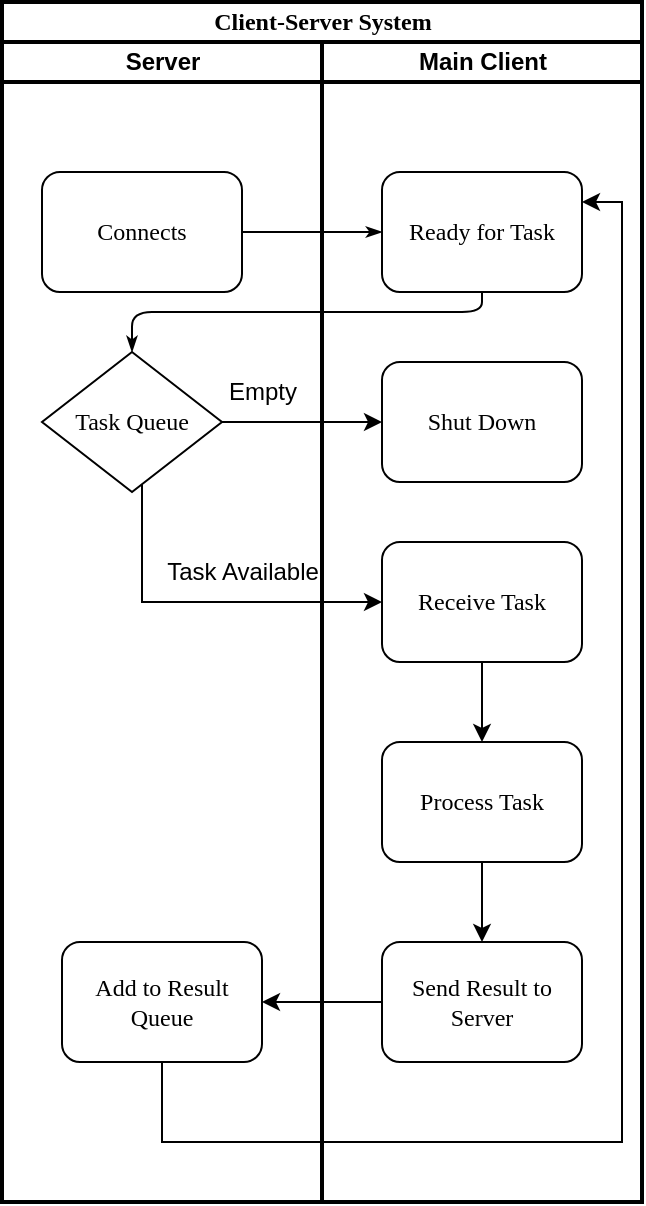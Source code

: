 <mxfile version="20.8.10" type="device"><diagram name="Page-1" id="74e2e168-ea6b-b213-b513-2b3c1d86103e"><mxGraphModel dx="915" dy="683" grid="1" gridSize="10" guides="1" tooltips="1" connect="1" arrows="1" fold="1" page="1" pageScale="1" pageWidth="1100" pageHeight="850" background="none" math="0" shadow="0"><root><mxCell id="0"/><mxCell id="1" parent="0"/><mxCell id="77e6c97f196da883-1" value="&lt;font style=&quot;font-size: 12px;&quot;&gt;Client-Server System&lt;/font&gt;" style="swimlane;html=1;childLayout=stackLayout;startSize=20;rounded=0;shadow=0;labelBackgroundColor=none;strokeWidth=2;fontFamily=Verdana;fontSize=8;align=center;" parent="1" vertex="1"><mxGeometry x="70" y="40" width="320" height="600" as="geometry"><mxRectangle x="70" y="40" width="180" height="30" as="alternateBounds"/></mxGeometry></mxCell><mxCell id="77e6c97f196da883-26" style="edgeStyle=orthogonalEdgeStyle;rounded=1;html=1;labelBackgroundColor=none;startArrow=none;startFill=0;startSize=5;endArrow=classicThin;endFill=1;endSize=5;jettySize=auto;orthogonalLoop=1;strokeWidth=1;fontFamily=Verdana;fontSize=8" parent="77e6c97f196da883-1" source="77e6c97f196da883-8" target="77e6c97f196da883-11" edge="1"><mxGeometry relative="1" as="geometry"/></mxCell><mxCell id="77e6c97f196da883-27" style="edgeStyle=orthogonalEdgeStyle;rounded=1;html=1;labelBackgroundColor=none;startArrow=none;startFill=0;startSize=5;endArrow=classicThin;endFill=1;endSize=5;jettySize=auto;orthogonalLoop=1;strokeWidth=1;fontFamily=Verdana;fontSize=8;entryX=0.5;entryY=0;entryDx=0;entryDy=0;" parent="77e6c97f196da883-1" source="77e6c97f196da883-11" target="BAwkjokUW1Bv3IB4HBYI-1" edge="1"><mxGeometry relative="1" as="geometry"><Array as="points"><mxPoint x="240" y="155"/><mxPoint x="65" y="155"/></Array><mxPoint x="70" y="175" as="targetPoint"/></mxGeometry></mxCell><mxCell id="77e6c97f196da883-2" value="Server" style="swimlane;html=1;startSize=20;strokeWidth=2;" parent="77e6c97f196da883-1" vertex="1"><mxGeometry y="20" width="160" height="580" as="geometry"><mxRectangle y="20" width="40" height="730" as="alternateBounds"/></mxGeometry></mxCell><mxCell id="77e6c97f196da883-8" value="&lt;font style=&quot;font-size: 12px;&quot;&gt;Connects&lt;/font&gt;" style="rounded=1;whiteSpace=wrap;html=1;shadow=0;labelBackgroundColor=none;strokeWidth=1;fontFamily=Verdana;fontSize=8;align=center;" parent="77e6c97f196da883-2" vertex="1"><mxGeometry x="20" y="65" width="100" height="60" as="geometry"/></mxCell><mxCell id="BAwkjokUW1Bv3IB4HBYI-1" value="&lt;font style=&quot;font-size: 12px;&quot;&gt;Task Queue&lt;/font&gt;" style="rhombus;whiteSpace=wrap;html=1;rounded=0;shadow=0;labelBackgroundColor=none;strokeWidth=1;fontFamily=Verdana;fontSize=8;align=center;" vertex="1" parent="77e6c97f196da883-2"><mxGeometry x="20" y="155" width="90" height="70" as="geometry"/></mxCell><mxCell id="BAwkjokUW1Bv3IB4HBYI-8" value="Task Available&lt;br&gt;" style="text;html=1;align=center;verticalAlign=middle;resizable=0;points=[];autosize=1;strokeColor=none;fillColor=none;" vertex="1" parent="77e6c97f196da883-2"><mxGeometry x="70" y="250" width="100" height="30" as="geometry"/></mxCell><mxCell id="BAwkjokUW1Bv3IB4HBYI-7" value="Empty" style="text;html=1;align=center;verticalAlign=middle;resizable=0;points=[];autosize=1;strokeColor=none;fillColor=none;" vertex="1" parent="77e6c97f196da883-2"><mxGeometry x="100" y="160" width="60" height="30" as="geometry"/></mxCell><mxCell id="BAwkjokUW1Bv3IB4HBYI-13" value="&lt;font style=&quot;font-size: 12px;&quot;&gt;Add to Result Queue&lt;/font&gt;" style="rounded=1;whiteSpace=wrap;html=1;shadow=0;labelBackgroundColor=none;strokeWidth=1;fontFamily=Verdana;fontSize=8;align=center;" vertex="1" parent="77e6c97f196da883-2"><mxGeometry x="30" y="450" width="100" height="60" as="geometry"/></mxCell><mxCell id="77e6c97f196da883-3" value="Main Client" style="swimlane;html=1;startSize=20;strokeWidth=2;" parent="77e6c97f196da883-1" vertex="1"><mxGeometry x="160" y="20" width="160" height="580" as="geometry"><mxRectangle x="160" y="20" width="40" height="580" as="alternateBounds"/></mxGeometry></mxCell><mxCell id="77e6c97f196da883-11" value="&lt;font style=&quot;font-size: 12px;&quot;&gt;Ready for Task&lt;/font&gt;" style="rounded=1;whiteSpace=wrap;html=1;shadow=0;labelBackgroundColor=none;strokeWidth=1;fontFamily=Verdana;fontSize=8;align=center;" parent="77e6c97f196da883-3" vertex="1"><mxGeometry x="30" y="65" width="100" height="60" as="geometry"/></mxCell><mxCell id="BAwkjokUW1Bv3IB4HBYI-3" value="&lt;font style=&quot;font-size: 12px;&quot;&gt;Shut Down&lt;/font&gt;" style="rounded=1;whiteSpace=wrap;html=1;shadow=0;labelBackgroundColor=none;strokeWidth=1;fontFamily=Verdana;fontSize=8;align=center;" vertex="1" parent="77e6c97f196da883-3"><mxGeometry x="30" y="160" width="100" height="60" as="geometry"/></mxCell><mxCell id="BAwkjokUW1Bv3IB4HBYI-5" value="&lt;font style=&quot;font-size: 12px;&quot;&gt;Receive Task&lt;/font&gt;" style="rounded=1;whiteSpace=wrap;html=1;shadow=0;labelBackgroundColor=none;strokeWidth=1;fontFamily=Verdana;fontSize=8;align=center;" vertex="1" parent="77e6c97f196da883-3"><mxGeometry x="30" y="250" width="100" height="60" as="geometry"/></mxCell><mxCell id="BAwkjokUW1Bv3IB4HBYI-12" style="edgeStyle=orthogonalEdgeStyle;rounded=0;orthogonalLoop=1;jettySize=auto;html=1;exitX=0.5;exitY=1;exitDx=0;exitDy=0;entryX=0.5;entryY=0;entryDx=0;entryDy=0;" edge="1" parent="77e6c97f196da883-3" source="BAwkjokUW1Bv3IB4HBYI-10" target="BAwkjokUW1Bv3IB4HBYI-11"><mxGeometry relative="1" as="geometry"/></mxCell><mxCell id="BAwkjokUW1Bv3IB4HBYI-10" value="&lt;font style=&quot;font-size: 12px;&quot;&gt;Process Task&lt;/font&gt;" style="rounded=1;whiteSpace=wrap;html=1;shadow=0;labelBackgroundColor=none;strokeWidth=1;fontFamily=Verdana;fontSize=8;align=center;" vertex="1" parent="77e6c97f196da883-3"><mxGeometry x="30" y="350" width="100" height="60" as="geometry"/></mxCell><mxCell id="BAwkjokUW1Bv3IB4HBYI-11" value="&lt;font style=&quot;font-size: 12px;&quot;&gt;Send Result to Server&lt;/font&gt;" style="rounded=1;whiteSpace=wrap;html=1;shadow=0;labelBackgroundColor=none;strokeWidth=1;fontFamily=Verdana;fontSize=8;align=center;" vertex="1" parent="77e6c97f196da883-3"><mxGeometry x="30" y="450" width="100" height="60" as="geometry"/></mxCell><mxCell id="BAwkjokUW1Bv3IB4HBYI-4" style="edgeStyle=orthogonalEdgeStyle;rounded=0;orthogonalLoop=1;jettySize=auto;html=1;entryX=0;entryY=0.5;entryDx=0;entryDy=0;" edge="1" parent="77e6c97f196da883-1" source="BAwkjokUW1Bv3IB4HBYI-1" target="BAwkjokUW1Bv3IB4HBYI-3"><mxGeometry relative="1" as="geometry"/></mxCell><mxCell id="BAwkjokUW1Bv3IB4HBYI-6" style="edgeStyle=orthogonalEdgeStyle;rounded=0;orthogonalLoop=1;jettySize=auto;html=1;entryX=0;entryY=0.5;entryDx=0;entryDy=0;" edge="1" parent="77e6c97f196da883-1" source="BAwkjokUW1Bv3IB4HBYI-1" target="BAwkjokUW1Bv3IB4HBYI-5"><mxGeometry relative="1" as="geometry"><Array as="points"><mxPoint x="70" y="300"/></Array></mxGeometry></mxCell><mxCell id="BAwkjokUW1Bv3IB4HBYI-14" style="edgeStyle=orthogonalEdgeStyle;rounded=0;orthogonalLoop=1;jettySize=auto;html=1;entryX=1;entryY=0.5;entryDx=0;entryDy=0;" edge="1" parent="77e6c97f196da883-1" source="BAwkjokUW1Bv3IB4HBYI-11" target="BAwkjokUW1Bv3IB4HBYI-13"><mxGeometry relative="1" as="geometry"/></mxCell><mxCell id="BAwkjokUW1Bv3IB4HBYI-17" style="edgeStyle=orthogonalEdgeStyle;rounded=0;orthogonalLoop=1;jettySize=auto;html=1;entryX=1;entryY=0.25;entryDx=0;entryDy=0;" edge="1" parent="77e6c97f196da883-1" source="BAwkjokUW1Bv3IB4HBYI-13" target="77e6c97f196da883-11"><mxGeometry relative="1" as="geometry"><Array as="points"><mxPoint x="80" y="570"/><mxPoint x="310" y="570"/><mxPoint x="310" y="100"/></Array></mxGeometry></mxCell><mxCell id="BAwkjokUW1Bv3IB4HBYI-9" style="edgeStyle=orthogonalEdgeStyle;rounded=0;orthogonalLoop=1;jettySize=auto;html=1;exitX=0.5;exitY=1;exitDx=0;exitDy=0;" edge="1" parent="1" source="BAwkjokUW1Bv3IB4HBYI-5"><mxGeometry relative="1" as="geometry"><mxPoint x="310" y="410" as="targetPoint"/></mxGeometry></mxCell></root></mxGraphModel></diagram></mxfile>